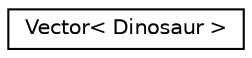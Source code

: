 digraph "Graphical Class Hierarchy"
{
  edge [fontname="Helvetica",fontsize="10",labelfontname="Helvetica",labelfontsize="10"];
  node [fontname="Helvetica",fontsize="10",shape=record];
  rankdir="LR";
  Node0 [label="Vector\< Dinosaur \>",height=0.2,width=0.4,color="black", fillcolor="white", style="filled",URL="$classVector.html"];
}
